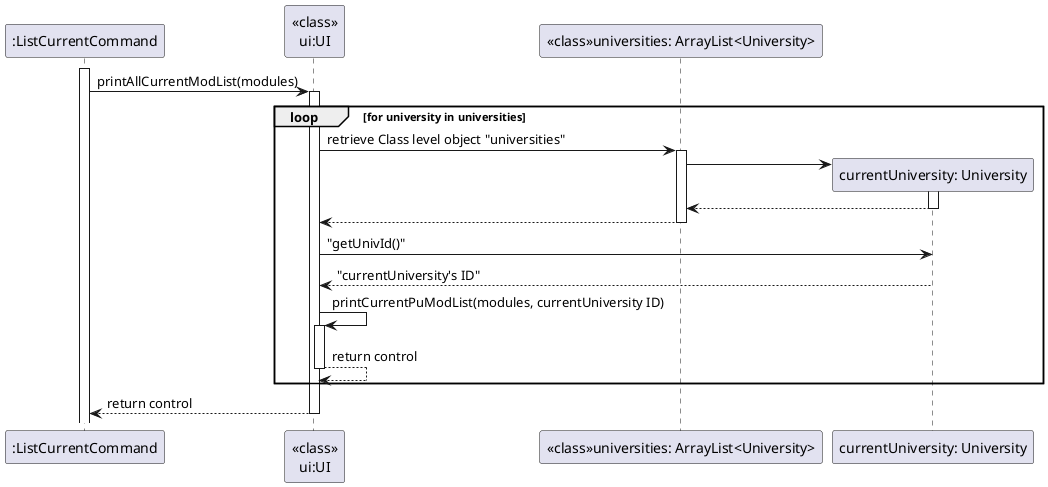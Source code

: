 @startuml
'https://plantuml.com/sequence-diagram


activate ":ListCurrentCommand"

":ListCurrentCommand" -> "<<class>>\nui:UI" : printAllCurrentModList(modules)
activate "<<class>>\nui:UI"

loop for university in universities
    "<<class>>\nui:UI" -> "<<class>>universities: ArrayList<University>" : retrieve Class level object "universities"
     activate "<<class>>universities: ArrayList<University>"
     create "currentUniversity: University"
     "<<class>>universities: ArrayList<University>" -> "currentUniversity: University"
     activate "currentUniversity: University"
     "<<class>>universities: ArrayList<University>" <-- "currentUniversity: University"
     deactivate "currentUniversity: University"
     "<<class>>\nui:UI" <-- "<<class>>universities: ArrayList<University>"
     deactivate "<<class>>universities: ArrayList<University>"

     "<<class>>\nui:UI" -> "currentUniversity: University": "getUnivId()"
     "<<class>>\nui:UI" <-- "currentUniversity: University": "currentUniversity's ID"


    "<<class>>\nui:UI" -> "<<class>>\nui:UI": printCurrentPuModList(modules, currentUniversity ID)
    activate "<<class>>\nui:UI"
    "<<class>>\nui:UI" --> "<<class>>\nui:UI": return control
    deactivate "<<class>>\nui:UI"
end


"<<class>>\nui:UI" --> ":ListCurrentCommand" : return control
deactivate "<<class>>\nui:UI"

@enduml